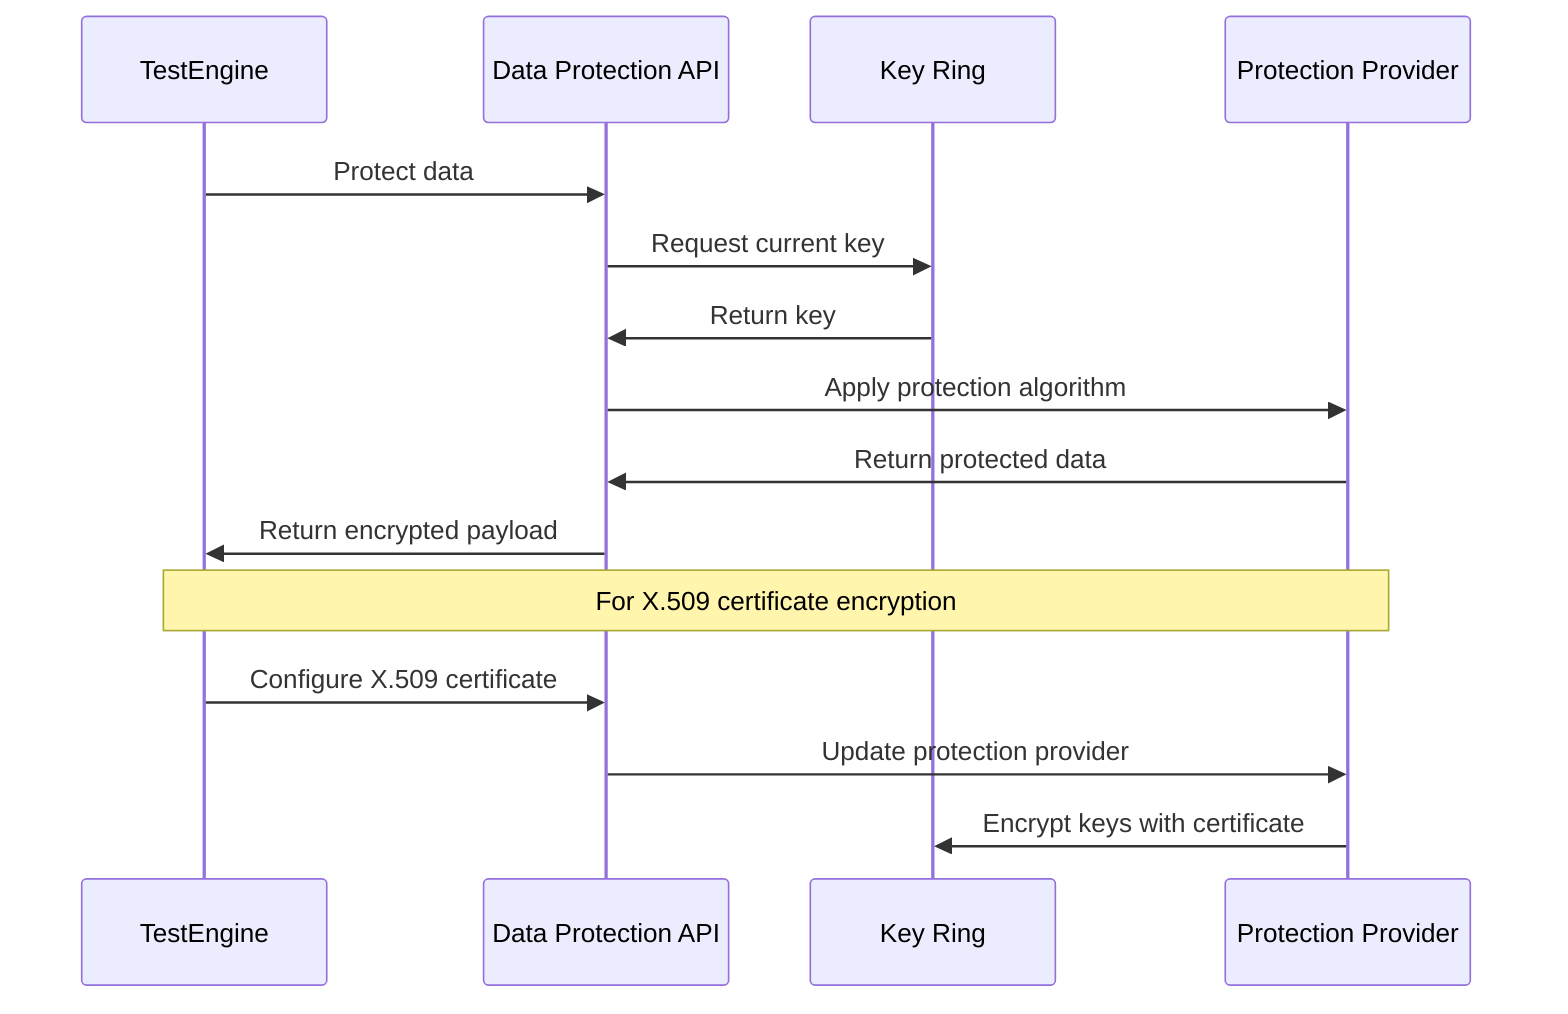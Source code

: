 sequenceDiagram
    participant TestEngine
    participant DAPI as Data Protection API
    participant KeyRing as Key Ring
    participant Protection as Protection Provider
    
    TestEngine->>DAPI: Protect data
    DAPI->>KeyRing: Request current key
    KeyRing->>DAPI: Return key
    DAPI->>Protection: Apply protection algorithm
    Protection->>DAPI: Return protected data
    DAPI->>TestEngine: Return encrypted payload
    
    Note over TestEngine,Protection: For X.509 certificate encryption
    
    TestEngine->>DAPI: Configure X.509 certificate
    DAPI->>Protection: Update protection provider
    Protection->>KeyRing: Encrypt keys with certificate